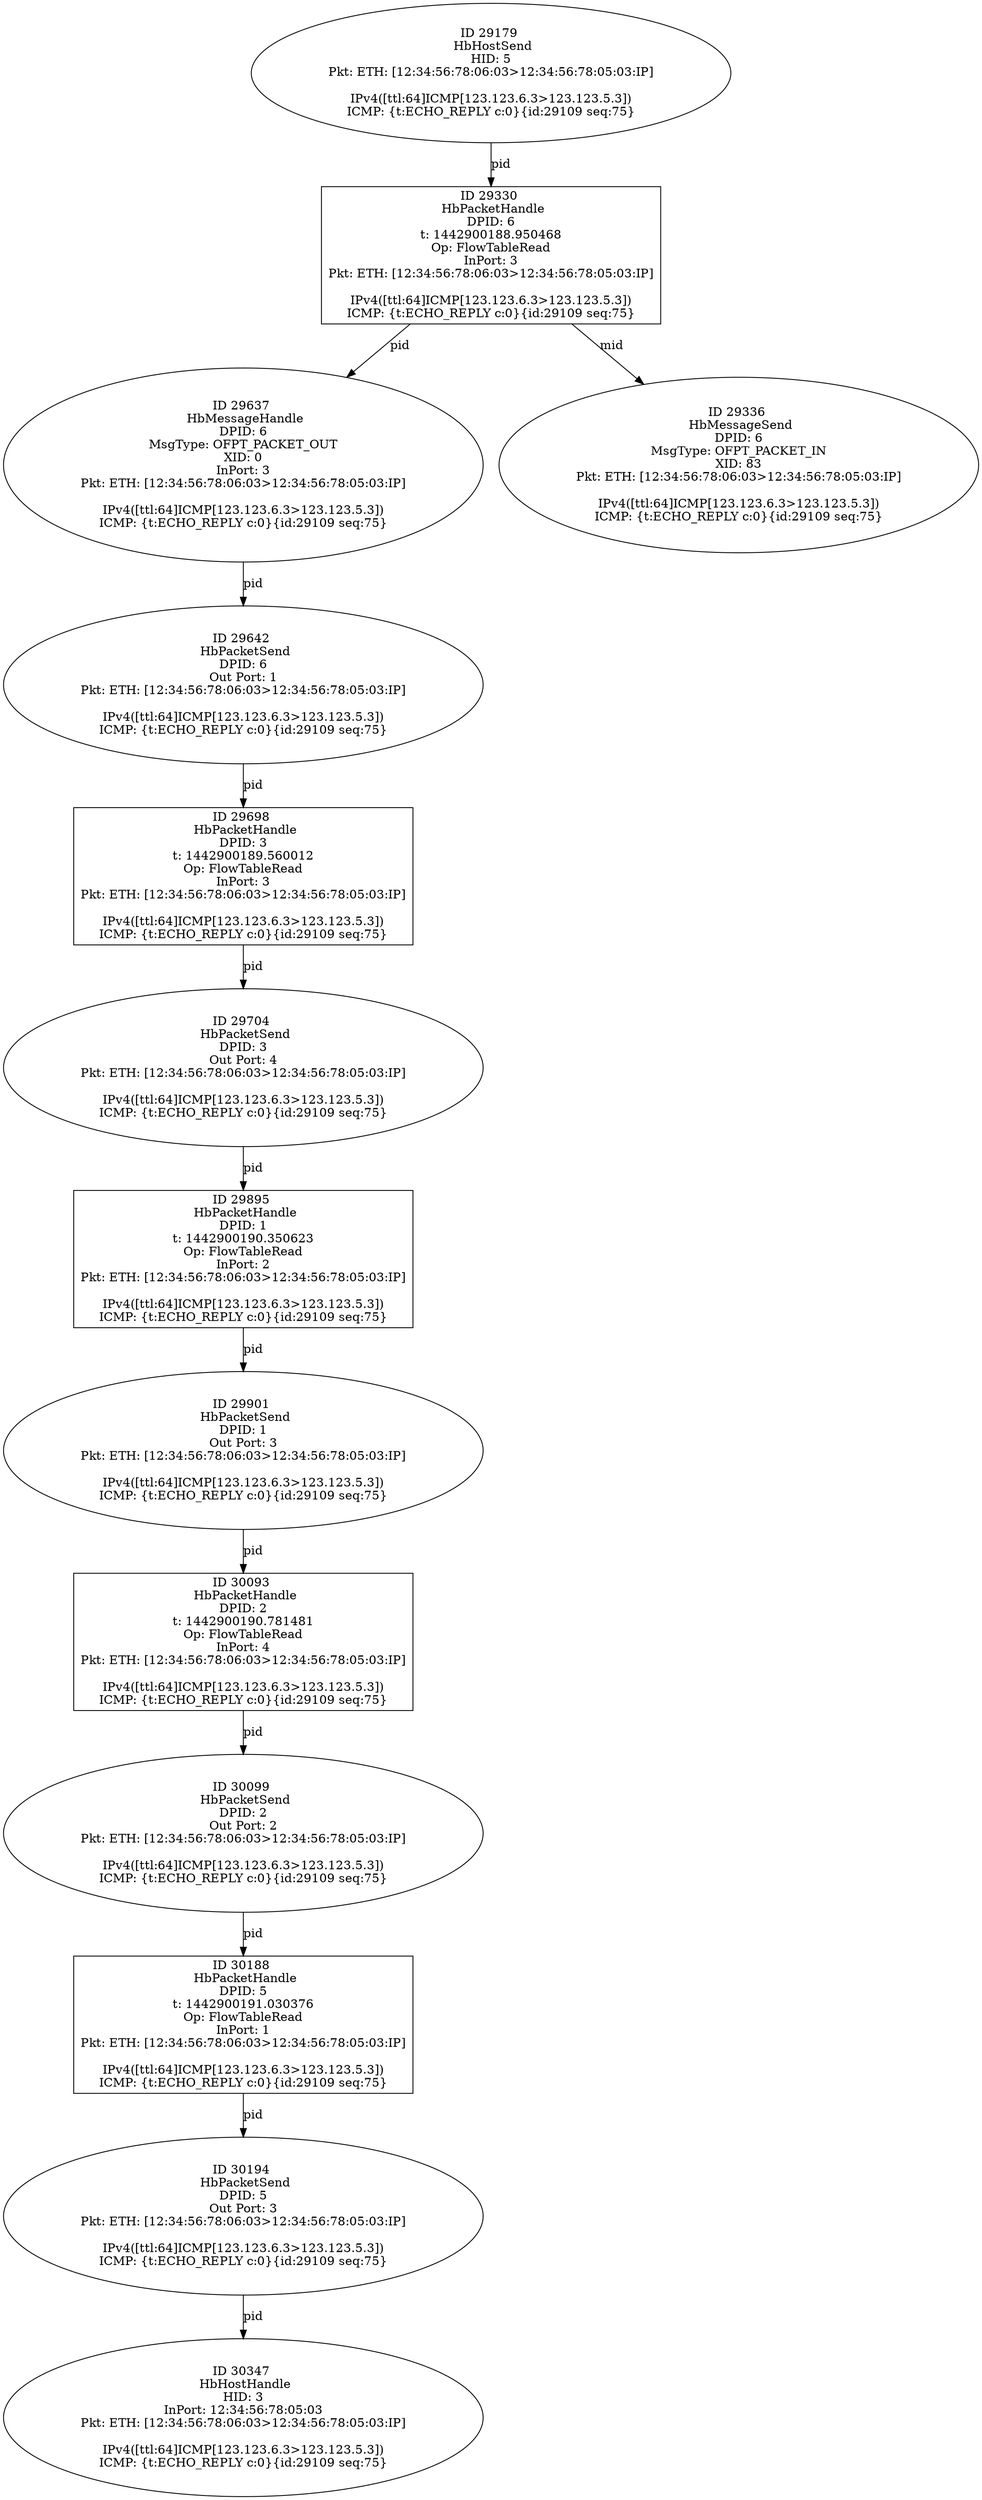 strict digraph G {
29698 [shape=box, event=<hb_events.HbPacketHandle object at 0x10e0fba10>, label="ID 29698 
 HbPacketHandle
DPID: 3
t: 1442900189.560012
Op: FlowTableRead
InPort: 3
Pkt: ETH: [12:34:56:78:06:03>12:34:56:78:05:03:IP]

IPv4([ttl:64]ICMP[123.123.6.3>123.123.5.3])
ICMP: {t:ECHO_REPLY c:0}{id:29109 seq:75}"];
29637 [shape=oval, event=<hb_events.HbMessageHandle object at 0x10e0d4850>, label="ID 29637 
 HbMessageHandle
DPID: 6
MsgType: OFPT_PACKET_OUT
XID: 0
InPort: 3
Pkt: ETH: [12:34:56:78:06:03>12:34:56:78:05:03:IP]

IPv4([ttl:64]ICMP[123.123.6.3>123.123.5.3])
ICMP: {t:ECHO_REPLY c:0}{id:29109 seq:75}"];
29895 [shape=box, event=<hb_events.HbPacketHandle object at 0x10e1c9d90>, label="ID 29895 
 HbPacketHandle
DPID: 1
t: 1442900190.350623
Op: FlowTableRead
InPort: 2
Pkt: ETH: [12:34:56:78:06:03>12:34:56:78:05:03:IP]

IPv4([ttl:64]ICMP[123.123.6.3>123.123.5.3])
ICMP: {t:ECHO_REPLY c:0}{id:29109 seq:75}"];
29704 [shape=oval, event=<hb_events.HbPacketSend object at 0x10e10d7d0>, label="ID 29704 
 HbPacketSend
DPID: 3
Out Port: 4
Pkt: ETH: [12:34:56:78:06:03>12:34:56:78:05:03:IP]

IPv4([ttl:64]ICMP[123.123.6.3>123.123.5.3])
ICMP: {t:ECHO_REPLY c:0}{id:29109 seq:75}"];
29642 [shape=oval, event=<hb_events.HbPacketSend object at 0x10e0aca50>, label="ID 29642 
 HbPacketSend
DPID: 6
Out Port: 1
Pkt: ETH: [12:34:56:78:06:03>12:34:56:78:05:03:IP]

IPv4([ttl:64]ICMP[123.123.6.3>123.123.5.3])
ICMP: {t:ECHO_REPLY c:0}{id:29109 seq:75}"];
30347 [shape=oval, event=<hb_events.HbHostHandle object at 0x10e3fb750>, label="ID 30347 
 HbHostHandle
HID: 3
InPort: 12:34:56:78:05:03
Pkt: ETH: [12:34:56:78:06:03>12:34:56:78:05:03:IP]

IPv4([ttl:64]ICMP[123.123.6.3>123.123.5.3])
ICMP: {t:ECHO_REPLY c:0}{id:29109 seq:75}"];
30188 [shape=box, event=<hb_events.HbPacketHandle object at 0x10e364fd0>, label="ID 30188 
 HbPacketHandle
DPID: 5
t: 1442900191.030376
Op: FlowTableRead
InPort: 1
Pkt: ETH: [12:34:56:78:06:03>12:34:56:78:05:03:IP]

IPv4([ttl:64]ICMP[123.123.6.3>123.123.5.3])
ICMP: {t:ECHO_REPLY c:0}{id:29109 seq:75}"];
29901 [shape=oval, event=<hb_events.HbPacketSend object at 0x10e1ea790>, label="ID 29901 
 HbPacketSend
DPID: 1
Out Port: 3
Pkt: ETH: [12:34:56:78:06:03>12:34:56:78:05:03:IP]

IPv4([ttl:64]ICMP[123.123.6.3>123.123.5.3])
ICMP: {t:ECHO_REPLY c:0}{id:29109 seq:75}"];
30093 [shape=box, event=<hb_events.HbPacketHandle object at 0x10e301890>, label="ID 30093 
 HbPacketHandle
DPID: 2
t: 1442900190.781481
Op: FlowTableRead
InPort: 4
Pkt: ETH: [12:34:56:78:06:03>12:34:56:78:05:03:IP]

IPv4([ttl:64]ICMP[123.123.6.3>123.123.5.3])
ICMP: {t:ECHO_REPLY c:0}{id:29109 seq:75}"];
30194 [shape=oval, event=<hb_events.HbPacketSend object at 0x10e34c690>, label="ID 30194 
 HbPacketSend
DPID: 5
Out Port: 3
Pkt: ETH: [12:34:56:78:06:03>12:34:56:78:05:03:IP]

IPv4([ttl:64]ICMP[123.123.6.3>123.123.5.3])
ICMP: {t:ECHO_REPLY c:0}{id:29109 seq:75}"];
30099 [shape=oval, event=<hb_events.HbPacketSend object at 0x10e301b10>, label="ID 30099 
 HbPacketSend
DPID: 2
Out Port: 2
Pkt: ETH: [12:34:56:78:06:03>12:34:56:78:05:03:IP]

IPv4([ttl:64]ICMP[123.123.6.3>123.123.5.3])
ICMP: {t:ECHO_REPLY c:0}{id:29109 seq:75}"];
29330 [shape=box, event=<hb_events.HbPacketHandle object at 0x10df96610>, label="ID 29330 
 HbPacketHandle
DPID: 6
t: 1442900188.950468
Op: FlowTableRead
InPort: 3
Pkt: ETH: [12:34:56:78:06:03>12:34:56:78:05:03:IP]

IPv4([ttl:64]ICMP[123.123.6.3>123.123.5.3])
ICMP: {t:ECHO_REPLY c:0}{id:29109 seq:75}"];
29336 [shape=oval, event=<hb_events.HbMessageSend object at 0x10df96fd0>, label="ID 29336 
 HbMessageSend
DPID: 6
MsgType: OFPT_PACKET_IN
XID: 83
Pkt: ETH: [12:34:56:78:06:03>12:34:56:78:05:03:IP]

IPv4([ttl:64]ICMP[123.123.6.3>123.123.5.3])
ICMP: {t:ECHO_REPLY c:0}{id:29109 seq:75}"];
29179 [shape=oval, event=<hb_events.HbHostSend object at 0x10dee84d0>, label="ID 29179 
 HbHostSend
HID: 5
Pkt: ETH: [12:34:56:78:06:03>12:34:56:78:05:03:IP]

IPv4([ttl:64]ICMP[123.123.6.3>123.123.5.3])
ICMP: {t:ECHO_REPLY c:0}{id:29109 seq:75}"];
29698 -> 29704  [rel=pid, label=pid];
29637 -> 29642  [rel=pid, label=pid];
29895 -> 29901  [rel=pid, label=pid];
29704 -> 29895  [rel=pid, label=pid];
29642 -> 29698  [rel=pid, label=pid];
30188 -> 30194  [rel=pid, label=pid];
29901 -> 30093  [rel=pid, label=pid];
30093 -> 30099  [rel=pid, label=pid];
30194 -> 30347  [rel=pid, label=pid];
30099 -> 30188  [rel=pid, label=pid];
29330 -> 29336  [rel=mid, label=mid];
29330 -> 29637  [rel=pid, label=pid];
29179 -> 29330  [rel=pid, label=pid];
}
